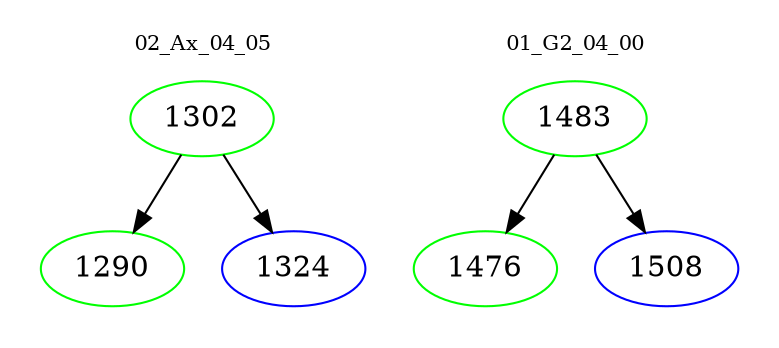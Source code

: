 digraph{
subgraph cluster_0 {
color = white
label = "02_Ax_04_05";
fontsize=10;
T0_1302 [label="1302", color="green"]
T0_1302 -> T0_1290 [color="black"]
T0_1290 [label="1290", color="green"]
T0_1302 -> T0_1324 [color="black"]
T0_1324 [label="1324", color="blue"]
}
subgraph cluster_1 {
color = white
label = "01_G2_04_00";
fontsize=10;
T1_1483 [label="1483", color="green"]
T1_1483 -> T1_1476 [color="black"]
T1_1476 [label="1476", color="green"]
T1_1483 -> T1_1508 [color="black"]
T1_1508 [label="1508", color="blue"]
}
}

